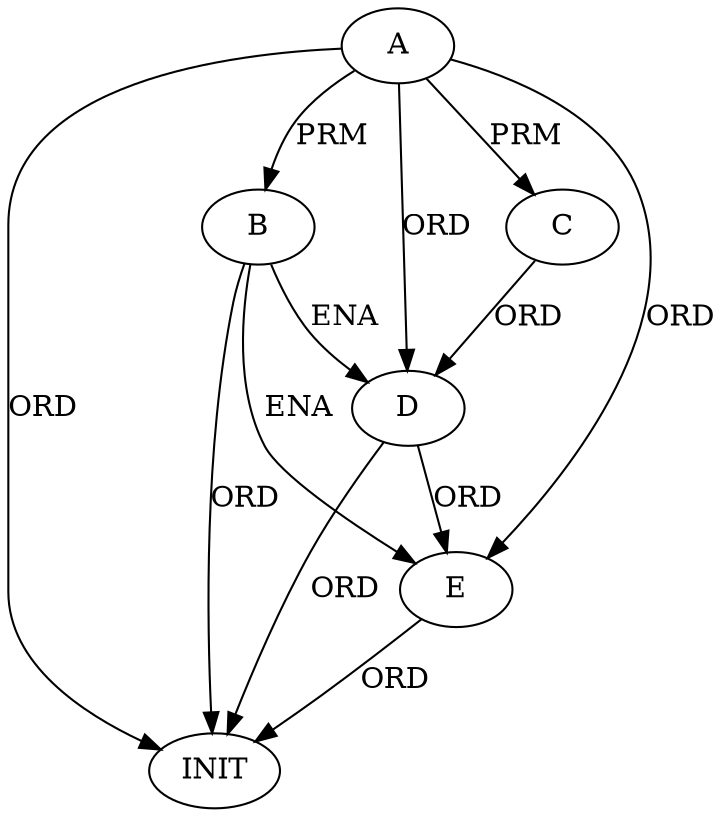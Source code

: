 digraph pcspec {

A->INIT [ label="ORD" ]; 
B->INIT [ label="ORD" ]; 
D->INIT [ label="ORD" ]; 
E->INIT [ label="ORD" ]; 
A->E [ label="ORD" ]; 
B->E [ label="ENA" ]; 
D->E [ label="ORD" ]; 
A->D [ label="ORD" ]; 
B->D [ label="ENA" ]; 
C->D [ label="ORD" ]; 
A->C [ label="PRM" ]; 
A->B [ label="PRM" ]; 
}